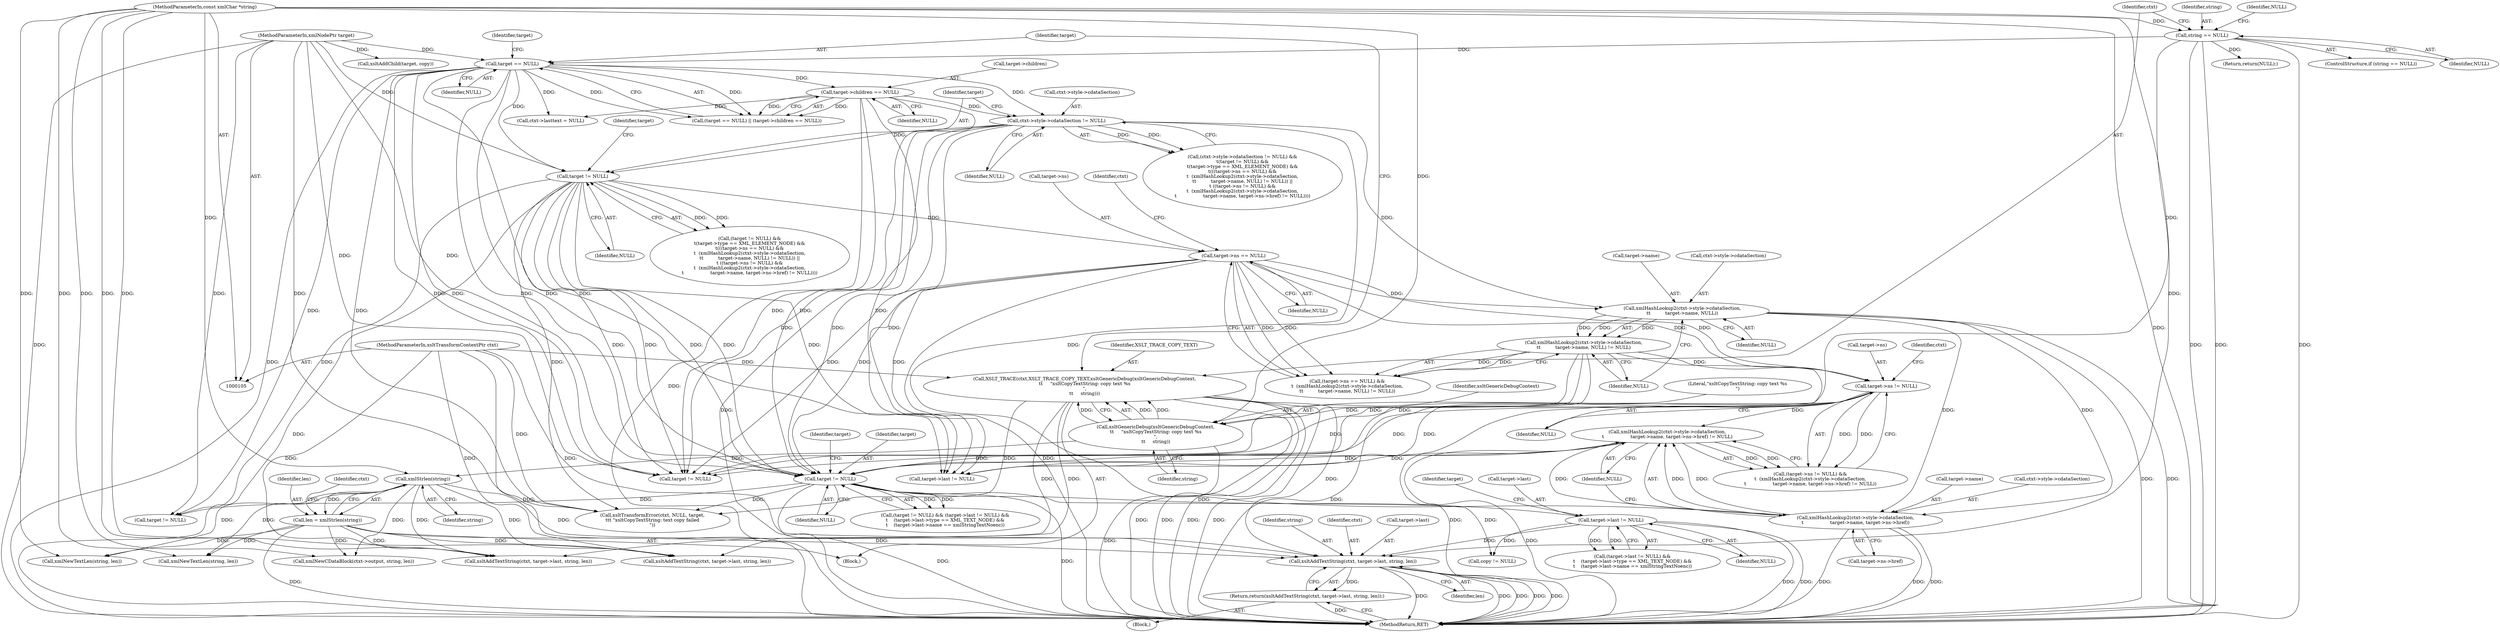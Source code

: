 digraph "0_Chrome_96dbafe288dbe2f0cc45fa3c39daf6d0c37acbab_36@pointer" {
"1000276" [label="(Call,xsltAddTextString(ctxt, target->last, string, len))"];
"1000119" [label="(Call,XSLT_TRACE(ctxt,XSLT_TRACE_COPY_TEXT,xsltGenericDebug(xsltGenericDebugContext,\n\t\t     \"xsltCopyTextString: copy text %s\n\",\n\t\t     string)))"];
"1000106" [label="(MethodParameterIn,xsltTransformContextPtr ctxt)"];
"1000122" [label="(Call,xsltGenericDebug(xsltGenericDebugContext,\n\t\t     \"xsltCopyTextString: copy text %s\n\",\n\t\t     string))"];
"1000114" [label="(Call,string == NULL)"];
"1000108" [label="(MethodParameterIn,const xmlChar *string)"];
"1000254" [label="(Call,target->last != NULL)"];
"1000250" [label="(Call,target != NULL)"];
"1000128" [label="(Call,target == NULL)"];
"1000107" [label="(MethodParameterIn,xmlNodePtr target)"];
"1000162" [label="(Call,target != NULL)"];
"1000154" [label="(Call,ctxt->style->cdataSection != NULL)"];
"1000131" [label="(Call,target->children == NULL)"];
"1000191" [label="(Call,target->ns != NULL)"];
"1000173" [label="(Call,target->ns == NULL)"];
"1000178" [label="(Call,xmlHashLookup2(ctxt->style->cdataSection,\n\t\t          target->name, NULL) != NULL)"];
"1000179" [label="(Call,xmlHashLookup2(ctxt->style->cdataSection,\n\t\t          target->name, NULL))"];
"1000196" [label="(Call,xmlHashLookup2(ctxt->style->cdataSection,\n\t                  target->name, target->ns->href) != NULL)"];
"1000197" [label="(Call,xmlHashLookup2(ctxt->style->cdataSection,\n\t                  target->name, target->ns->href))"];
"1000144" [label="(Call,xmlStrlen(string))"];
"1000142" [label="(Call,len = xmlStrlen(string))"];
"1000275" [label="(Return,return(xsltAddTextString(ctxt, target->last, string, len));)"];
"1000123" [label="(Identifier,xsltGenericDebugContext)"];
"1000173" [label="(Call,target->ns == NULL)"];
"1000179" [label="(Call,xmlHashLookup2(ctxt->style->cdataSection,\n\t\t          target->name, NULL))"];
"1000168" [label="(Identifier,target)"];
"1000137" [label="(Call,ctxt->lasttext = NULL)"];
"1000143" [label="(Identifier,len)"];
"1000191" [label="(Call,target->ns != NULL)"];
"1000150" [label="(Identifier,ctxt)"];
"1000130" [label="(Identifier,NULL)"];
"1000162" [label="(Call,target != NULL)"];
"1000206" [label="(Call,target->ns->href)"];
"1000345" [label="(Call,target != NULL)"];
"1000110" [label="(Block,)"];
"1000196" [label="(Call,xmlHashLookup2(ctxt->style->cdataSection,\n\t                  target->name, target->ns->href) != NULL)"];
"1000185" [label="(Call,target->name)"];
"1000144" [label="(Call,xmlStrlen(string))"];
"1000211" [label="(Identifier,NULL)"];
"1000178" [label="(Call,xmlHashLookup2(ctxt->style->cdataSection,\n\t\t          target->name, NULL) != NULL)"];
"1000263" [label="(Identifier,target)"];
"1000129" [label="(Identifier,target)"];
"1000274" [label="(Block,)"];
"1000281" [label="(Identifier,string)"];
"1000275" [label="(Return,return(xsltAddTextString(ctxt, target->last, string, len));)"];
"1000131" [label="(Call,target->children == NULL)"];
"1000117" [label="(Return,return(NULL);)"];
"1000276" [label="(Call,xsltAddTextString(ctxt, target->last, string, len))"];
"1000285" [label="(Call,xmlNewTextLen(string, len))"];
"1000120" [label="(Identifier,ctxt)"];
"1000106" [label="(MethodParameterIn,xsltTransformContextPtr ctxt)"];
"1000163" [label="(Identifier,target)"];
"1000190" [label="(Call,(target->ns != NULL) &&\n\t  (xmlHashLookup2(ctxt->style->cdataSection,\n\t                  target->name, target->ns->href) != NULL))"];
"1000128" [label="(Call,target == NULL)"];
"1000250" [label="(Call,target != NULL)"];
"1000192" [label="(Call,target->ns)"];
"1000229" [label="(Call,xsltAddTextString(ctxt, target->last, string, len))"];
"1000119" [label="(Call,XSLT_TRACE(ctxt,XSLT_TRACE_COPY_TEXT,xsltGenericDebug(xsltGenericDebugContext,\n\t\t     \"xsltCopyTextString: copy text %s\n\",\n\t\t     string)))"];
"1000215" [label="(Call,target->last != NULL)"];
"1000350" [label="(Call,xsltAddChild(target, copy))"];
"1000108" [label="(MethodParameterIn,const xmlChar *string)"];
"1000107" [label="(MethodParameterIn,xmlNodePtr target)"];
"1000145" [label="(Identifier,string)"];
"1000118" [label="(Identifier,NULL)"];
"1000189" [label="(Identifier,NULL)"];
"1000336" [label="(Call,xmlNewTextLen(string, len))"];
"1000132" [label="(Call,target->children)"];
"1000327" [label="(Call,xsltAddTextString(ctxt, target->last, string, len))"];
"1000135" [label="(Identifier,NULL)"];
"1000114" [label="(Call,string == NULL)"];
"1000154" [label="(Call,ctxt->style->cdataSection != NULL)"];
"1000113" [label="(ControlStructure,if (string == NULL))"];
"1000177" [label="(Identifier,NULL)"];
"1000122" [label="(Call,xsltGenericDebug(xsltGenericDebugContext,\n\t\t     \"xsltCopyTextString: copy text %s\n\",\n\t\t     string))"];
"1000372" [label="(Call,xsltTransformError(ctxt, NULL, target,\n\t\t\t \"xsltCopyTextString: text copy failed\n\"))"];
"1000133" [label="(Identifier,target)"];
"1000253" [label="(Call,(target->last != NULL) &&\n\t    (target->last->type == XML_TEXT_NODE) &&\n\t    (target->last->name == xmlStringTextNoenc))"];
"1000238" [label="(Call,xmlNewCDataBlock(ctxt->output, string, len))"];
"1000277" [label="(Identifier,ctxt)"];
"1000164" [label="(Identifier,NULL)"];
"1000180" [label="(Call,ctxt->style->cdataSection)"];
"1000116" [label="(Identifier,NULL)"];
"1000254" [label="(Call,target->last != NULL)"];
"1000161" [label="(Call,(target != NULL) &&\n\t(target->type == XML_ELEMENT_NODE) &&\n\t(((target->ns == NULL) &&\n\t  (xmlHashLookup2(ctxt->style->cdataSection,\n\t\t          target->name, NULL) != NULL)) ||\n\t ((target->ns != NULL) &&\n\t  (xmlHashLookup2(ctxt->style->cdataSection,\n\t                  target->name, target->ns->href) != NULL))))"];
"1000249" [label="(Call,(target != NULL) && (target->last != NULL) &&\n\t    (target->last->type == XML_TEXT_NODE) &&\n\t    (target->last->name == xmlStringTextNoenc))"];
"1000289" [label="(Call,copy != NULL)"];
"1000256" [label="(Identifier,target)"];
"1000301" [label="(Call,target != NULL)"];
"1000203" [label="(Call,target->name)"];
"1000172" [label="(Call,(target->ns == NULL) &&\n\t  (xmlHashLookup2(ctxt->style->cdataSection,\n\t\t          target->name, NULL) != NULL))"];
"1000155" [label="(Call,ctxt->style->cdataSection)"];
"1000251" [label="(Identifier,target)"];
"1000153" [label="(Call,(ctxt->style->cdataSection != NULL) &&\n\t(target != NULL) &&\n\t(target->type == XML_ELEMENT_NODE) &&\n\t(((target->ns == NULL) &&\n\t  (xmlHashLookup2(ctxt->style->cdataSection,\n\t\t          target->name, NULL) != NULL)) ||\n\t ((target->ns != NULL) &&\n\t  (xmlHashLookup2(ctxt->style->cdataSection,\n\t                  target->name, target->ns->href) != NULL))))"];
"1000198" [label="(Call,ctxt->style->cdataSection)"];
"1000174" [label="(Call,target->ns)"];
"1000125" [label="(Identifier,string)"];
"1000115" [label="(Identifier,string)"];
"1000255" [label="(Call,target->last)"];
"1000121" [label="(Identifier,XSLT_TRACE_COPY_TEXT)"];
"1000160" [label="(Identifier,NULL)"];
"1000195" [label="(Identifier,NULL)"];
"1000127" [label="(Call,(target == NULL) || (target->children == NULL))"];
"1000384" [label="(MethodReturn,RET)"];
"1000188" [label="(Identifier,NULL)"];
"1000200" [label="(Identifier,ctxt)"];
"1000278" [label="(Call,target->last)"];
"1000282" [label="(Identifier,len)"];
"1000258" [label="(Identifier,NULL)"];
"1000252" [label="(Identifier,NULL)"];
"1000142" [label="(Call,len = xmlStrlen(string))"];
"1000197" [label="(Call,xmlHashLookup2(ctxt->style->cdataSection,\n\t                  target->name, target->ns->href))"];
"1000182" [label="(Identifier,ctxt)"];
"1000124" [label="(Literal,\"xsltCopyTextString: copy text %s\n\")"];
"1000276" -> "1000275"  [label="AST: "];
"1000276" -> "1000282"  [label="CFG: "];
"1000277" -> "1000276"  [label="AST: "];
"1000278" -> "1000276"  [label="AST: "];
"1000281" -> "1000276"  [label="AST: "];
"1000282" -> "1000276"  [label="AST: "];
"1000275" -> "1000276"  [label="CFG: "];
"1000276" -> "1000384"  [label="DDG: "];
"1000276" -> "1000384"  [label="DDG: "];
"1000276" -> "1000384"  [label="DDG: "];
"1000276" -> "1000384"  [label="DDG: "];
"1000276" -> "1000384"  [label="DDG: "];
"1000276" -> "1000275"  [label="DDG: "];
"1000119" -> "1000276"  [label="DDG: "];
"1000106" -> "1000276"  [label="DDG: "];
"1000254" -> "1000276"  [label="DDG: "];
"1000144" -> "1000276"  [label="DDG: "];
"1000108" -> "1000276"  [label="DDG: "];
"1000142" -> "1000276"  [label="DDG: "];
"1000119" -> "1000110"  [label="AST: "];
"1000119" -> "1000122"  [label="CFG: "];
"1000120" -> "1000119"  [label="AST: "];
"1000121" -> "1000119"  [label="AST: "];
"1000122" -> "1000119"  [label="AST: "];
"1000129" -> "1000119"  [label="CFG: "];
"1000119" -> "1000384"  [label="DDG: "];
"1000119" -> "1000384"  [label="DDG: "];
"1000119" -> "1000384"  [label="DDG: "];
"1000119" -> "1000384"  [label="DDG: "];
"1000106" -> "1000119"  [label="DDG: "];
"1000122" -> "1000119"  [label="DDG: "];
"1000122" -> "1000119"  [label="DDG: "];
"1000122" -> "1000119"  [label="DDG: "];
"1000119" -> "1000229"  [label="DDG: "];
"1000119" -> "1000327"  [label="DDG: "];
"1000119" -> "1000372"  [label="DDG: "];
"1000106" -> "1000105"  [label="AST: "];
"1000106" -> "1000384"  [label="DDG: "];
"1000106" -> "1000229"  [label="DDG: "];
"1000106" -> "1000327"  [label="DDG: "];
"1000106" -> "1000372"  [label="DDG: "];
"1000122" -> "1000125"  [label="CFG: "];
"1000123" -> "1000122"  [label="AST: "];
"1000124" -> "1000122"  [label="AST: "];
"1000125" -> "1000122"  [label="AST: "];
"1000122" -> "1000384"  [label="DDG: "];
"1000114" -> "1000122"  [label="DDG: "];
"1000108" -> "1000122"  [label="DDG: "];
"1000122" -> "1000144"  [label="DDG: "];
"1000114" -> "1000113"  [label="AST: "];
"1000114" -> "1000116"  [label="CFG: "];
"1000115" -> "1000114"  [label="AST: "];
"1000116" -> "1000114"  [label="AST: "];
"1000118" -> "1000114"  [label="CFG: "];
"1000120" -> "1000114"  [label="CFG: "];
"1000114" -> "1000384"  [label="DDG: "];
"1000114" -> "1000384"  [label="DDG: "];
"1000114" -> "1000384"  [label="DDG: "];
"1000108" -> "1000114"  [label="DDG: "];
"1000114" -> "1000117"  [label="DDG: "];
"1000114" -> "1000128"  [label="DDG: "];
"1000108" -> "1000105"  [label="AST: "];
"1000108" -> "1000384"  [label="DDG: "];
"1000108" -> "1000144"  [label="DDG: "];
"1000108" -> "1000229"  [label="DDG: "];
"1000108" -> "1000238"  [label="DDG: "];
"1000108" -> "1000285"  [label="DDG: "];
"1000108" -> "1000327"  [label="DDG: "];
"1000108" -> "1000336"  [label="DDG: "];
"1000254" -> "1000253"  [label="AST: "];
"1000254" -> "1000258"  [label="CFG: "];
"1000255" -> "1000254"  [label="AST: "];
"1000258" -> "1000254"  [label="AST: "];
"1000263" -> "1000254"  [label="CFG: "];
"1000253" -> "1000254"  [label="CFG: "];
"1000254" -> "1000384"  [label="DDG: "];
"1000254" -> "1000384"  [label="DDG: "];
"1000254" -> "1000253"  [label="DDG: "];
"1000254" -> "1000253"  [label="DDG: "];
"1000250" -> "1000254"  [label="DDG: "];
"1000254" -> "1000289"  [label="DDG: "];
"1000250" -> "1000249"  [label="AST: "];
"1000250" -> "1000252"  [label="CFG: "];
"1000251" -> "1000250"  [label="AST: "];
"1000252" -> "1000250"  [label="AST: "];
"1000256" -> "1000250"  [label="CFG: "];
"1000249" -> "1000250"  [label="CFG: "];
"1000250" -> "1000384"  [label="DDG: "];
"1000250" -> "1000384"  [label="DDG: "];
"1000250" -> "1000249"  [label="DDG: "];
"1000250" -> "1000249"  [label="DDG: "];
"1000128" -> "1000250"  [label="DDG: "];
"1000128" -> "1000250"  [label="DDG: "];
"1000162" -> "1000250"  [label="DDG: "];
"1000162" -> "1000250"  [label="DDG: "];
"1000107" -> "1000250"  [label="DDG: "];
"1000191" -> "1000250"  [label="DDG: "];
"1000173" -> "1000250"  [label="DDG: "];
"1000154" -> "1000250"  [label="DDG: "];
"1000178" -> "1000250"  [label="DDG: "];
"1000131" -> "1000250"  [label="DDG: "];
"1000196" -> "1000250"  [label="DDG: "];
"1000250" -> "1000289"  [label="DDG: "];
"1000250" -> "1000345"  [label="DDG: "];
"1000250" -> "1000372"  [label="DDG: "];
"1000128" -> "1000127"  [label="AST: "];
"1000128" -> "1000130"  [label="CFG: "];
"1000129" -> "1000128"  [label="AST: "];
"1000130" -> "1000128"  [label="AST: "];
"1000133" -> "1000128"  [label="CFG: "];
"1000127" -> "1000128"  [label="CFG: "];
"1000128" -> "1000384"  [label="DDG: "];
"1000128" -> "1000127"  [label="DDG: "];
"1000128" -> "1000127"  [label="DDG: "];
"1000107" -> "1000128"  [label="DDG: "];
"1000128" -> "1000131"  [label="DDG: "];
"1000128" -> "1000137"  [label="DDG: "];
"1000128" -> "1000154"  [label="DDG: "];
"1000128" -> "1000162"  [label="DDG: "];
"1000128" -> "1000215"  [label="DDG: "];
"1000128" -> "1000301"  [label="DDG: "];
"1000128" -> "1000301"  [label="DDG: "];
"1000128" -> "1000345"  [label="DDG: "];
"1000128" -> "1000372"  [label="DDG: "];
"1000107" -> "1000105"  [label="AST: "];
"1000107" -> "1000384"  [label="DDG: "];
"1000107" -> "1000162"  [label="DDG: "];
"1000107" -> "1000301"  [label="DDG: "];
"1000107" -> "1000345"  [label="DDG: "];
"1000107" -> "1000350"  [label="DDG: "];
"1000107" -> "1000372"  [label="DDG: "];
"1000162" -> "1000161"  [label="AST: "];
"1000162" -> "1000164"  [label="CFG: "];
"1000163" -> "1000162"  [label="AST: "];
"1000164" -> "1000162"  [label="AST: "];
"1000168" -> "1000162"  [label="CFG: "];
"1000161" -> "1000162"  [label="CFG: "];
"1000162" -> "1000384"  [label="DDG: "];
"1000162" -> "1000161"  [label="DDG: "];
"1000162" -> "1000161"  [label="DDG: "];
"1000154" -> "1000162"  [label="DDG: "];
"1000162" -> "1000173"  [label="DDG: "];
"1000162" -> "1000215"  [label="DDG: "];
"1000162" -> "1000301"  [label="DDG: "];
"1000162" -> "1000301"  [label="DDG: "];
"1000162" -> "1000345"  [label="DDG: "];
"1000162" -> "1000372"  [label="DDG: "];
"1000154" -> "1000153"  [label="AST: "];
"1000154" -> "1000160"  [label="CFG: "];
"1000155" -> "1000154"  [label="AST: "];
"1000160" -> "1000154"  [label="AST: "];
"1000163" -> "1000154"  [label="CFG: "];
"1000153" -> "1000154"  [label="CFG: "];
"1000154" -> "1000384"  [label="DDG: "];
"1000154" -> "1000153"  [label="DDG: "];
"1000154" -> "1000153"  [label="DDG: "];
"1000131" -> "1000154"  [label="DDG: "];
"1000154" -> "1000179"  [label="DDG: "];
"1000154" -> "1000197"  [label="DDG: "];
"1000154" -> "1000215"  [label="DDG: "];
"1000154" -> "1000301"  [label="DDG: "];
"1000131" -> "1000127"  [label="AST: "];
"1000131" -> "1000135"  [label="CFG: "];
"1000132" -> "1000131"  [label="AST: "];
"1000135" -> "1000131"  [label="AST: "];
"1000127" -> "1000131"  [label="CFG: "];
"1000131" -> "1000384"  [label="DDG: "];
"1000131" -> "1000127"  [label="DDG: "];
"1000131" -> "1000127"  [label="DDG: "];
"1000131" -> "1000137"  [label="DDG: "];
"1000131" -> "1000215"  [label="DDG: "];
"1000131" -> "1000301"  [label="DDG: "];
"1000191" -> "1000190"  [label="AST: "];
"1000191" -> "1000195"  [label="CFG: "];
"1000192" -> "1000191"  [label="AST: "];
"1000195" -> "1000191"  [label="AST: "];
"1000200" -> "1000191"  [label="CFG: "];
"1000190" -> "1000191"  [label="CFG: "];
"1000191" -> "1000384"  [label="DDG: "];
"1000191" -> "1000190"  [label="DDG: "];
"1000191" -> "1000190"  [label="DDG: "];
"1000173" -> "1000191"  [label="DDG: "];
"1000173" -> "1000191"  [label="DDG: "];
"1000178" -> "1000191"  [label="DDG: "];
"1000191" -> "1000196"  [label="DDG: "];
"1000191" -> "1000215"  [label="DDG: "];
"1000191" -> "1000301"  [label="DDG: "];
"1000173" -> "1000172"  [label="AST: "];
"1000173" -> "1000177"  [label="CFG: "];
"1000174" -> "1000173"  [label="AST: "];
"1000177" -> "1000173"  [label="AST: "];
"1000182" -> "1000173"  [label="CFG: "];
"1000172" -> "1000173"  [label="CFG: "];
"1000173" -> "1000384"  [label="DDG: "];
"1000173" -> "1000172"  [label="DDG: "];
"1000173" -> "1000172"  [label="DDG: "];
"1000173" -> "1000179"  [label="DDG: "];
"1000173" -> "1000215"  [label="DDG: "];
"1000173" -> "1000301"  [label="DDG: "];
"1000178" -> "1000172"  [label="AST: "];
"1000178" -> "1000189"  [label="CFG: "];
"1000179" -> "1000178"  [label="AST: "];
"1000189" -> "1000178"  [label="AST: "];
"1000172" -> "1000178"  [label="CFG: "];
"1000178" -> "1000384"  [label="DDG: "];
"1000178" -> "1000172"  [label="DDG: "];
"1000178" -> "1000172"  [label="DDG: "];
"1000179" -> "1000178"  [label="DDG: "];
"1000179" -> "1000178"  [label="DDG: "];
"1000179" -> "1000178"  [label="DDG: "];
"1000178" -> "1000215"  [label="DDG: "];
"1000178" -> "1000301"  [label="DDG: "];
"1000179" -> "1000188"  [label="CFG: "];
"1000180" -> "1000179"  [label="AST: "];
"1000185" -> "1000179"  [label="AST: "];
"1000188" -> "1000179"  [label="AST: "];
"1000189" -> "1000179"  [label="CFG: "];
"1000179" -> "1000384"  [label="DDG: "];
"1000179" -> "1000384"  [label="DDG: "];
"1000179" -> "1000197"  [label="DDG: "];
"1000179" -> "1000197"  [label="DDG: "];
"1000196" -> "1000190"  [label="AST: "];
"1000196" -> "1000211"  [label="CFG: "];
"1000197" -> "1000196"  [label="AST: "];
"1000211" -> "1000196"  [label="AST: "];
"1000190" -> "1000196"  [label="CFG: "];
"1000196" -> "1000384"  [label="DDG: "];
"1000196" -> "1000190"  [label="DDG: "];
"1000196" -> "1000190"  [label="DDG: "];
"1000197" -> "1000196"  [label="DDG: "];
"1000197" -> "1000196"  [label="DDG: "];
"1000197" -> "1000196"  [label="DDG: "];
"1000196" -> "1000215"  [label="DDG: "];
"1000196" -> "1000301"  [label="DDG: "];
"1000197" -> "1000206"  [label="CFG: "];
"1000198" -> "1000197"  [label="AST: "];
"1000203" -> "1000197"  [label="AST: "];
"1000206" -> "1000197"  [label="AST: "];
"1000211" -> "1000197"  [label="CFG: "];
"1000197" -> "1000384"  [label="DDG: "];
"1000197" -> "1000384"  [label="DDG: "];
"1000197" -> "1000384"  [label="DDG: "];
"1000144" -> "1000142"  [label="AST: "];
"1000144" -> "1000145"  [label="CFG: "];
"1000145" -> "1000144"  [label="AST: "];
"1000142" -> "1000144"  [label="CFG: "];
"1000144" -> "1000142"  [label="DDG: "];
"1000144" -> "1000229"  [label="DDG: "];
"1000144" -> "1000238"  [label="DDG: "];
"1000144" -> "1000285"  [label="DDG: "];
"1000144" -> "1000327"  [label="DDG: "];
"1000144" -> "1000336"  [label="DDG: "];
"1000142" -> "1000110"  [label="AST: "];
"1000143" -> "1000142"  [label="AST: "];
"1000150" -> "1000142"  [label="CFG: "];
"1000142" -> "1000384"  [label="DDG: "];
"1000142" -> "1000229"  [label="DDG: "];
"1000142" -> "1000238"  [label="DDG: "];
"1000142" -> "1000285"  [label="DDG: "];
"1000142" -> "1000327"  [label="DDG: "];
"1000142" -> "1000336"  [label="DDG: "];
"1000275" -> "1000274"  [label="AST: "];
"1000384" -> "1000275"  [label="CFG: "];
"1000275" -> "1000384"  [label="DDG: "];
}
